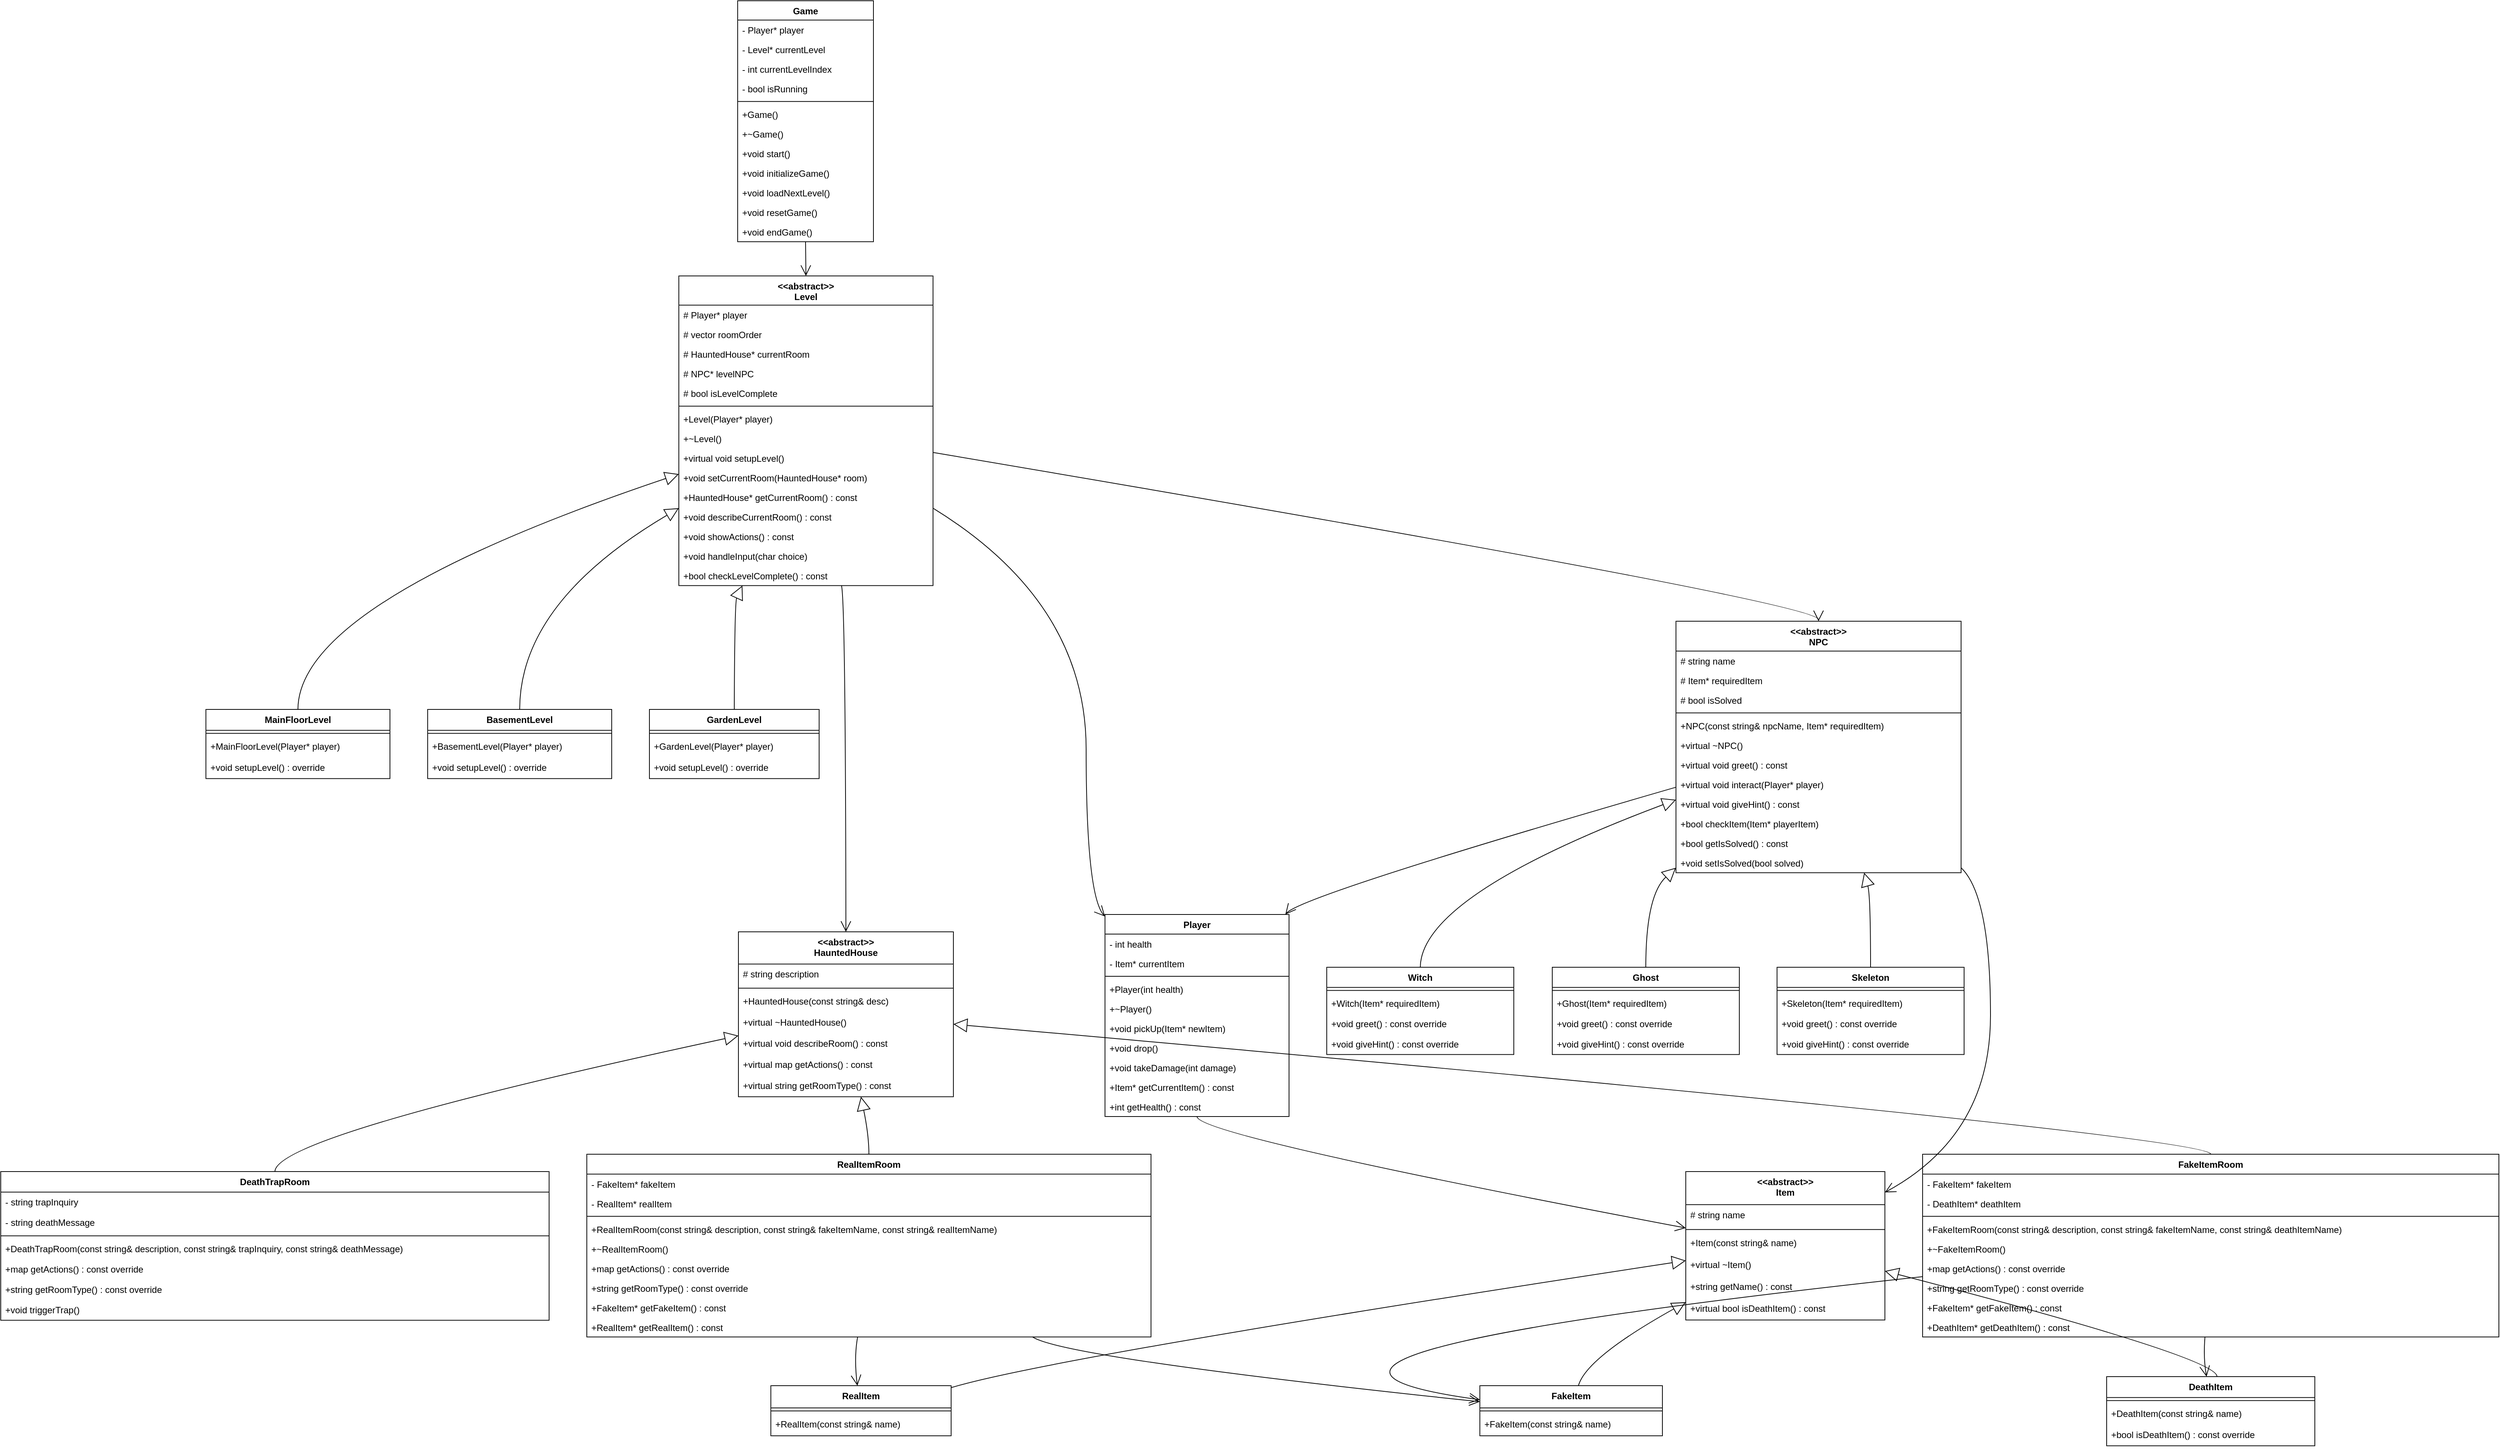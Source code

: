 <mxfile version="25.0.1">
  <diagram name="Page-1" id="VdLVuLENqQfdCcKSrQkr">
    <mxGraphModel grid="1" page="1" gridSize="10" guides="1" tooltips="1" connect="1" arrows="1" fold="1" pageScale="1" pageWidth="850" pageHeight="1100" math="0" shadow="0">
      <root>
        <mxCell id="0" />
        <mxCell id="1" parent="0" />
        <mxCell id="NvSbE15xLqlrLMK-dD9Y-122" value="Game" style="swimlane;fontStyle=1;align=center;verticalAlign=top;childLayout=stackLayout;horizontal=1;startSize=25.583;horizontalStack=0;resizeParent=1;resizeParentMax=0;resizeLast=0;collapsible=0;marginBottom=0;" vertex="1" parent="1">
          <mxGeometry x="997" y="20" width="180" height="319.583" as="geometry" />
        </mxCell>
        <mxCell id="NvSbE15xLqlrLMK-dD9Y-123" value="- Player* player" style="text;strokeColor=none;fillColor=none;align=left;verticalAlign=top;spacingLeft=4;spacingRight=4;overflow=hidden;rotatable=0;points=[[0,0.5],[1,0.5]];portConstraint=eastwest;" vertex="1" parent="NvSbE15xLqlrLMK-dD9Y-122">
          <mxGeometry y="25.583" width="180" height="26" as="geometry" />
        </mxCell>
        <mxCell id="NvSbE15xLqlrLMK-dD9Y-124" value="- Level* currentLevel" style="text;strokeColor=none;fillColor=none;align=left;verticalAlign=top;spacingLeft=4;spacingRight=4;overflow=hidden;rotatable=0;points=[[0,0.5],[1,0.5]];portConstraint=eastwest;" vertex="1" parent="NvSbE15xLqlrLMK-dD9Y-122">
          <mxGeometry y="51.583" width="180" height="26" as="geometry" />
        </mxCell>
        <mxCell id="NvSbE15xLqlrLMK-dD9Y-125" value="- int currentLevelIndex" style="text;strokeColor=none;fillColor=none;align=left;verticalAlign=top;spacingLeft=4;spacingRight=4;overflow=hidden;rotatable=0;points=[[0,0.5],[1,0.5]];portConstraint=eastwest;" vertex="1" parent="NvSbE15xLqlrLMK-dD9Y-122">
          <mxGeometry y="77.583" width="180" height="26" as="geometry" />
        </mxCell>
        <mxCell id="NvSbE15xLqlrLMK-dD9Y-126" value="- bool isRunning" style="text;strokeColor=none;fillColor=none;align=left;verticalAlign=top;spacingLeft=4;spacingRight=4;overflow=hidden;rotatable=0;points=[[0,0.5],[1,0.5]];portConstraint=eastwest;" vertex="1" parent="NvSbE15xLqlrLMK-dD9Y-122">
          <mxGeometry y="103.583" width="180" height="26" as="geometry" />
        </mxCell>
        <mxCell id="NvSbE15xLqlrLMK-dD9Y-127" style="line;strokeWidth=1;fillColor=none;align=left;verticalAlign=middle;spacingTop=-1;spacingLeft=3;spacingRight=3;rotatable=0;labelPosition=right;points=[];portConstraint=eastwest;strokeColor=inherit;" vertex="1" parent="NvSbE15xLqlrLMK-dD9Y-122">
          <mxGeometry y="129.583" width="180" height="8" as="geometry" />
        </mxCell>
        <mxCell id="NvSbE15xLqlrLMK-dD9Y-128" value="+Game()" style="text;strokeColor=none;fillColor=none;align=left;verticalAlign=top;spacingLeft=4;spacingRight=4;overflow=hidden;rotatable=0;points=[[0,0.5],[1,0.5]];portConstraint=eastwest;" vertex="1" parent="NvSbE15xLqlrLMK-dD9Y-122">
          <mxGeometry y="137.583" width="180" height="26" as="geometry" />
        </mxCell>
        <mxCell id="NvSbE15xLqlrLMK-dD9Y-129" value="+~Game()" style="text;strokeColor=none;fillColor=none;align=left;verticalAlign=top;spacingLeft=4;spacingRight=4;overflow=hidden;rotatable=0;points=[[0,0.5],[1,0.5]];portConstraint=eastwest;" vertex="1" parent="NvSbE15xLqlrLMK-dD9Y-122">
          <mxGeometry y="163.583" width="180" height="26" as="geometry" />
        </mxCell>
        <mxCell id="NvSbE15xLqlrLMK-dD9Y-130" value="+void start()" style="text;strokeColor=none;fillColor=none;align=left;verticalAlign=top;spacingLeft=4;spacingRight=4;overflow=hidden;rotatable=0;points=[[0,0.5],[1,0.5]];portConstraint=eastwest;" vertex="1" parent="NvSbE15xLqlrLMK-dD9Y-122">
          <mxGeometry y="189.583" width="180" height="26" as="geometry" />
        </mxCell>
        <mxCell id="NvSbE15xLqlrLMK-dD9Y-131" value="+void initializeGame()" style="text;strokeColor=none;fillColor=none;align=left;verticalAlign=top;spacingLeft=4;spacingRight=4;overflow=hidden;rotatable=0;points=[[0,0.5],[1,0.5]];portConstraint=eastwest;" vertex="1" parent="NvSbE15xLqlrLMK-dD9Y-122">
          <mxGeometry y="215.583" width="180" height="26" as="geometry" />
        </mxCell>
        <mxCell id="NvSbE15xLqlrLMK-dD9Y-132" value="+void loadNextLevel()" style="text;strokeColor=none;fillColor=none;align=left;verticalAlign=top;spacingLeft=4;spacingRight=4;overflow=hidden;rotatable=0;points=[[0,0.5],[1,0.5]];portConstraint=eastwest;" vertex="1" parent="NvSbE15xLqlrLMK-dD9Y-122">
          <mxGeometry y="241.583" width="180" height="26" as="geometry" />
        </mxCell>
        <mxCell id="NvSbE15xLqlrLMK-dD9Y-133" value="+void resetGame()" style="text;strokeColor=none;fillColor=none;align=left;verticalAlign=top;spacingLeft=4;spacingRight=4;overflow=hidden;rotatable=0;points=[[0,0.5],[1,0.5]];portConstraint=eastwest;" vertex="1" parent="NvSbE15xLqlrLMK-dD9Y-122">
          <mxGeometry y="267.583" width="180" height="26" as="geometry" />
        </mxCell>
        <mxCell id="NvSbE15xLqlrLMK-dD9Y-134" value="+void endGame()" style="text;strokeColor=none;fillColor=none;align=left;verticalAlign=top;spacingLeft=4;spacingRight=4;overflow=hidden;rotatable=0;points=[[0,0.5],[1,0.5]];portConstraint=eastwest;" vertex="1" parent="NvSbE15xLqlrLMK-dD9Y-122">
          <mxGeometry y="293.583" width="180" height="26" as="geometry" />
        </mxCell>
        <mxCell id="NvSbE15xLqlrLMK-dD9Y-135" value="&lt;&lt;abstract&gt;&gt;&#xa;Level" style="swimlane;fontStyle=1;align=center;verticalAlign=top;childLayout=stackLayout;horizontal=1;startSize=38.742;horizontalStack=0;resizeParent=1;resizeParentMax=0;resizeLast=0;collapsible=0;marginBottom=0;" vertex="1" parent="1">
          <mxGeometry x="919" y="385" width="337" height="410.742" as="geometry" />
        </mxCell>
        <mxCell id="NvSbE15xLqlrLMK-dD9Y-136" value="# Player* player" style="text;strokeColor=none;fillColor=none;align=left;verticalAlign=top;spacingLeft=4;spacingRight=4;overflow=hidden;rotatable=0;points=[[0,0.5],[1,0.5]];portConstraint=eastwest;" vertex="1" parent="NvSbE15xLqlrLMK-dD9Y-135">
          <mxGeometry y="38.742" width="337" height="26" as="geometry" />
        </mxCell>
        <mxCell id="NvSbE15xLqlrLMK-dD9Y-137" value="# vector roomOrder" style="text;strokeColor=none;fillColor=none;align=left;verticalAlign=top;spacingLeft=4;spacingRight=4;overflow=hidden;rotatable=0;points=[[0,0.5],[1,0.5]];portConstraint=eastwest;" vertex="1" parent="NvSbE15xLqlrLMK-dD9Y-135">
          <mxGeometry y="64.742" width="337" height="26" as="geometry" />
        </mxCell>
        <mxCell id="NvSbE15xLqlrLMK-dD9Y-138" value="# HauntedHouse* currentRoom" style="text;strokeColor=none;fillColor=none;align=left;verticalAlign=top;spacingLeft=4;spacingRight=4;overflow=hidden;rotatable=0;points=[[0,0.5],[1,0.5]];portConstraint=eastwest;" vertex="1" parent="NvSbE15xLqlrLMK-dD9Y-135">
          <mxGeometry y="90.742" width="337" height="26" as="geometry" />
        </mxCell>
        <mxCell id="NvSbE15xLqlrLMK-dD9Y-139" value="# NPC* levelNPC" style="text;strokeColor=none;fillColor=none;align=left;verticalAlign=top;spacingLeft=4;spacingRight=4;overflow=hidden;rotatable=0;points=[[0,0.5],[1,0.5]];portConstraint=eastwest;" vertex="1" parent="NvSbE15xLqlrLMK-dD9Y-135">
          <mxGeometry y="116.742" width="337" height="26" as="geometry" />
        </mxCell>
        <mxCell id="NvSbE15xLqlrLMK-dD9Y-140" value="# bool isLevelComplete" style="text;strokeColor=none;fillColor=none;align=left;verticalAlign=top;spacingLeft=4;spacingRight=4;overflow=hidden;rotatable=0;points=[[0,0.5],[1,0.5]];portConstraint=eastwest;" vertex="1" parent="NvSbE15xLqlrLMK-dD9Y-135">
          <mxGeometry y="142.742" width="337" height="26" as="geometry" />
        </mxCell>
        <mxCell id="NvSbE15xLqlrLMK-dD9Y-141" style="line;strokeWidth=1;fillColor=none;align=left;verticalAlign=middle;spacingTop=-1;spacingLeft=3;spacingRight=3;rotatable=0;labelPosition=right;points=[];portConstraint=eastwest;strokeColor=inherit;" vertex="1" parent="NvSbE15xLqlrLMK-dD9Y-135">
          <mxGeometry y="168.742" width="337" height="8" as="geometry" />
        </mxCell>
        <mxCell id="NvSbE15xLqlrLMK-dD9Y-142" value="+Level(Player* player)" style="text;strokeColor=none;fillColor=none;align=left;verticalAlign=top;spacingLeft=4;spacingRight=4;overflow=hidden;rotatable=0;points=[[0,0.5],[1,0.5]];portConstraint=eastwest;" vertex="1" parent="NvSbE15xLqlrLMK-dD9Y-135">
          <mxGeometry y="176.742" width="337" height="26" as="geometry" />
        </mxCell>
        <mxCell id="NvSbE15xLqlrLMK-dD9Y-143" value="+~Level()" style="text;strokeColor=none;fillColor=none;align=left;verticalAlign=top;spacingLeft=4;spacingRight=4;overflow=hidden;rotatable=0;points=[[0,0.5],[1,0.5]];portConstraint=eastwest;" vertex="1" parent="NvSbE15xLqlrLMK-dD9Y-135">
          <mxGeometry y="202.742" width="337" height="26" as="geometry" />
        </mxCell>
        <mxCell id="NvSbE15xLqlrLMK-dD9Y-144" value="+virtual void setupLevel()" style="text;strokeColor=none;fillColor=none;align=left;verticalAlign=top;spacingLeft=4;spacingRight=4;overflow=hidden;rotatable=0;points=[[0,0.5],[1,0.5]];portConstraint=eastwest;" vertex="1" parent="NvSbE15xLqlrLMK-dD9Y-135">
          <mxGeometry y="228.742" width="337" height="26" as="geometry" />
        </mxCell>
        <mxCell id="NvSbE15xLqlrLMK-dD9Y-145" value="+void setCurrentRoom(HauntedHouse* room)" style="text;strokeColor=none;fillColor=none;align=left;verticalAlign=top;spacingLeft=4;spacingRight=4;overflow=hidden;rotatable=0;points=[[0,0.5],[1,0.5]];portConstraint=eastwest;" vertex="1" parent="NvSbE15xLqlrLMK-dD9Y-135">
          <mxGeometry y="254.742" width="337" height="26" as="geometry" />
        </mxCell>
        <mxCell id="NvSbE15xLqlrLMK-dD9Y-146" value="+HauntedHouse* getCurrentRoom() : const" style="text;strokeColor=none;fillColor=none;align=left;verticalAlign=top;spacingLeft=4;spacingRight=4;overflow=hidden;rotatable=0;points=[[0,0.5],[1,0.5]];portConstraint=eastwest;" vertex="1" parent="NvSbE15xLqlrLMK-dD9Y-135">
          <mxGeometry y="280.742" width="337" height="26" as="geometry" />
        </mxCell>
        <mxCell id="NvSbE15xLqlrLMK-dD9Y-147" value="+void describeCurrentRoom() : const" style="text;strokeColor=none;fillColor=none;align=left;verticalAlign=top;spacingLeft=4;spacingRight=4;overflow=hidden;rotatable=0;points=[[0,0.5],[1,0.5]];portConstraint=eastwest;" vertex="1" parent="NvSbE15xLqlrLMK-dD9Y-135">
          <mxGeometry y="306.742" width="337" height="26" as="geometry" />
        </mxCell>
        <mxCell id="NvSbE15xLqlrLMK-dD9Y-148" value="+void showActions() : const" style="text;strokeColor=none;fillColor=none;align=left;verticalAlign=top;spacingLeft=4;spacingRight=4;overflow=hidden;rotatable=0;points=[[0,0.5],[1,0.5]];portConstraint=eastwest;" vertex="1" parent="NvSbE15xLqlrLMK-dD9Y-135">
          <mxGeometry y="332.742" width="337" height="26" as="geometry" />
        </mxCell>
        <mxCell id="NvSbE15xLqlrLMK-dD9Y-149" value="+void handleInput(char choice)" style="text;strokeColor=none;fillColor=none;align=left;verticalAlign=top;spacingLeft=4;spacingRight=4;overflow=hidden;rotatable=0;points=[[0,0.5],[1,0.5]];portConstraint=eastwest;" vertex="1" parent="NvSbE15xLqlrLMK-dD9Y-135">
          <mxGeometry y="358.742" width="337" height="26" as="geometry" />
        </mxCell>
        <mxCell id="NvSbE15xLqlrLMK-dD9Y-150" value="+bool checkLevelComplete() : const" style="text;strokeColor=none;fillColor=none;align=left;verticalAlign=top;spacingLeft=4;spacingRight=4;overflow=hidden;rotatable=0;points=[[0,0.5],[1,0.5]];portConstraint=eastwest;" vertex="1" parent="NvSbE15xLqlrLMK-dD9Y-135">
          <mxGeometry y="384.742" width="337" height="26" as="geometry" />
        </mxCell>
        <mxCell id="NvSbE15xLqlrLMK-dD9Y-151" value="MainFloorLevel" style="swimlane;fontStyle=1;align=center;verticalAlign=top;childLayout=stackLayout;horizontal=1;startSize=27.714;horizontalStack=0;resizeParent=1;resizeParentMax=0;resizeLast=0;collapsible=0;marginBottom=0;" vertex="1" parent="1">
          <mxGeometry x="292" y="960" width="244" height="91.714" as="geometry" />
        </mxCell>
        <mxCell id="NvSbE15xLqlrLMK-dD9Y-152" style="line;strokeWidth=1;fillColor=none;align=left;verticalAlign=middle;spacingTop=-1;spacingLeft=3;spacingRight=3;rotatable=0;labelPosition=right;points=[];portConstraint=eastwest;strokeColor=inherit;" vertex="1" parent="NvSbE15xLqlrLMK-dD9Y-151">
          <mxGeometry y="27.714" width="244" height="8" as="geometry" />
        </mxCell>
        <mxCell id="NvSbE15xLqlrLMK-dD9Y-153" value="+MainFloorLevel(Player* player)" style="text;strokeColor=none;fillColor=none;align=left;verticalAlign=top;spacingLeft=4;spacingRight=4;overflow=hidden;rotatable=0;points=[[0,0.5],[1,0.5]];portConstraint=eastwest;" vertex="1" parent="NvSbE15xLqlrLMK-dD9Y-151">
          <mxGeometry y="35.714" width="244" height="28" as="geometry" />
        </mxCell>
        <mxCell id="NvSbE15xLqlrLMK-dD9Y-154" value="+void setupLevel() : override" style="text;strokeColor=none;fillColor=none;align=left;verticalAlign=top;spacingLeft=4;spacingRight=4;overflow=hidden;rotatable=0;points=[[0,0.5],[1,0.5]];portConstraint=eastwest;" vertex="1" parent="NvSbE15xLqlrLMK-dD9Y-151">
          <mxGeometry y="63.714" width="244" height="28" as="geometry" />
        </mxCell>
        <mxCell id="NvSbE15xLqlrLMK-dD9Y-155" value="BasementLevel" style="swimlane;fontStyle=1;align=center;verticalAlign=top;childLayout=stackLayout;horizontal=1;startSize=27.714;horizontalStack=0;resizeParent=1;resizeParentMax=0;resizeLast=0;collapsible=0;marginBottom=0;" vertex="1" parent="1">
          <mxGeometry x="586" y="960" width="244" height="91.714" as="geometry" />
        </mxCell>
        <mxCell id="NvSbE15xLqlrLMK-dD9Y-156" style="line;strokeWidth=1;fillColor=none;align=left;verticalAlign=middle;spacingTop=-1;spacingLeft=3;spacingRight=3;rotatable=0;labelPosition=right;points=[];portConstraint=eastwest;strokeColor=inherit;" vertex="1" parent="NvSbE15xLqlrLMK-dD9Y-155">
          <mxGeometry y="27.714" width="244" height="8" as="geometry" />
        </mxCell>
        <mxCell id="NvSbE15xLqlrLMK-dD9Y-157" value="+BasementLevel(Player* player)" style="text;strokeColor=none;fillColor=none;align=left;verticalAlign=top;spacingLeft=4;spacingRight=4;overflow=hidden;rotatable=0;points=[[0,0.5],[1,0.5]];portConstraint=eastwest;" vertex="1" parent="NvSbE15xLqlrLMK-dD9Y-155">
          <mxGeometry y="35.714" width="244" height="28" as="geometry" />
        </mxCell>
        <mxCell id="NvSbE15xLqlrLMK-dD9Y-158" value="+void setupLevel() : override" style="text;strokeColor=none;fillColor=none;align=left;verticalAlign=top;spacingLeft=4;spacingRight=4;overflow=hidden;rotatable=0;points=[[0,0.5],[1,0.5]];portConstraint=eastwest;" vertex="1" parent="NvSbE15xLqlrLMK-dD9Y-155">
          <mxGeometry y="63.714" width="244" height="28" as="geometry" />
        </mxCell>
        <mxCell id="NvSbE15xLqlrLMK-dD9Y-159" value="GardenLevel" style="swimlane;fontStyle=1;align=center;verticalAlign=top;childLayout=stackLayout;horizontal=1;startSize=27.714;horizontalStack=0;resizeParent=1;resizeParentMax=0;resizeLast=0;collapsible=0;marginBottom=0;" vertex="1" parent="1">
          <mxGeometry x="880" y="960" width="225" height="91.714" as="geometry" />
        </mxCell>
        <mxCell id="NvSbE15xLqlrLMK-dD9Y-160" style="line;strokeWidth=1;fillColor=none;align=left;verticalAlign=middle;spacingTop=-1;spacingLeft=3;spacingRight=3;rotatable=0;labelPosition=right;points=[];portConstraint=eastwest;strokeColor=inherit;" vertex="1" parent="NvSbE15xLqlrLMK-dD9Y-159">
          <mxGeometry y="27.714" width="225" height="8" as="geometry" />
        </mxCell>
        <mxCell id="NvSbE15xLqlrLMK-dD9Y-161" value="+GardenLevel(Player* player)" style="text;strokeColor=none;fillColor=none;align=left;verticalAlign=top;spacingLeft=4;spacingRight=4;overflow=hidden;rotatable=0;points=[[0,0.5],[1,0.5]];portConstraint=eastwest;" vertex="1" parent="NvSbE15xLqlrLMK-dD9Y-159">
          <mxGeometry y="35.714" width="225" height="28" as="geometry" />
        </mxCell>
        <mxCell id="NvSbE15xLqlrLMK-dD9Y-162" value="+void setupLevel() : override" style="text;strokeColor=none;fillColor=none;align=left;verticalAlign=top;spacingLeft=4;spacingRight=4;overflow=hidden;rotatable=0;points=[[0,0.5],[1,0.5]];portConstraint=eastwest;" vertex="1" parent="NvSbE15xLqlrLMK-dD9Y-159">
          <mxGeometry y="63.714" width="225" height="28" as="geometry" />
        </mxCell>
        <mxCell id="NvSbE15xLqlrLMK-dD9Y-163" value="&lt;&lt;abstract&gt;&gt;&#xa;HauntedHouse" style="swimlane;fontStyle=1;align=center;verticalAlign=top;childLayout=stackLayout;horizontal=1;startSize=42.733;horizontalStack=0;resizeParent=1;resizeParentMax=0;resizeLast=0;collapsible=0;marginBottom=0;" vertex="1" parent="1">
          <mxGeometry x="998" y="1255" width="285" height="218.733" as="geometry" />
        </mxCell>
        <mxCell id="NvSbE15xLqlrLMK-dD9Y-164" value="# string description" style="text;strokeColor=none;fillColor=none;align=left;verticalAlign=top;spacingLeft=4;spacingRight=4;overflow=hidden;rotatable=0;points=[[0,0.5],[1,0.5]];portConstraint=eastwest;" vertex="1" parent="NvSbE15xLqlrLMK-dD9Y-163">
          <mxGeometry y="42.733" width="285" height="28" as="geometry" />
        </mxCell>
        <mxCell id="NvSbE15xLqlrLMK-dD9Y-165" style="line;strokeWidth=1;fillColor=none;align=left;verticalAlign=middle;spacingTop=-1;spacingLeft=3;spacingRight=3;rotatable=0;labelPosition=right;points=[];portConstraint=eastwest;strokeColor=inherit;" vertex="1" parent="NvSbE15xLqlrLMK-dD9Y-163">
          <mxGeometry y="70.733" width="285" height="8" as="geometry" />
        </mxCell>
        <mxCell id="NvSbE15xLqlrLMK-dD9Y-166" value="+HauntedHouse(const string&amp; desc)" style="text;strokeColor=none;fillColor=none;align=left;verticalAlign=top;spacingLeft=4;spacingRight=4;overflow=hidden;rotatable=0;points=[[0,0.5],[1,0.5]];portConstraint=eastwest;" vertex="1" parent="NvSbE15xLqlrLMK-dD9Y-163">
          <mxGeometry y="78.733" width="285" height="28" as="geometry" />
        </mxCell>
        <mxCell id="NvSbE15xLqlrLMK-dD9Y-167" value="+virtual ~HauntedHouse()" style="text;strokeColor=none;fillColor=none;align=left;verticalAlign=top;spacingLeft=4;spacingRight=4;overflow=hidden;rotatable=0;points=[[0,0.5],[1,0.5]];portConstraint=eastwest;" vertex="1" parent="NvSbE15xLqlrLMK-dD9Y-163">
          <mxGeometry y="106.733" width="285" height="28" as="geometry" />
        </mxCell>
        <mxCell id="NvSbE15xLqlrLMK-dD9Y-168" value="+virtual void describeRoom() : const" style="text;strokeColor=none;fillColor=none;align=left;verticalAlign=top;spacingLeft=4;spacingRight=4;overflow=hidden;rotatable=0;points=[[0,0.5],[1,0.5]];portConstraint=eastwest;" vertex="1" parent="NvSbE15xLqlrLMK-dD9Y-163">
          <mxGeometry y="134.733" width="285" height="28" as="geometry" />
        </mxCell>
        <mxCell id="NvSbE15xLqlrLMK-dD9Y-169" value="+virtual map getActions() : const" style="text;strokeColor=none;fillColor=none;align=left;verticalAlign=top;spacingLeft=4;spacingRight=4;overflow=hidden;rotatable=0;points=[[0,0.5],[1,0.5]];portConstraint=eastwest;" vertex="1" parent="NvSbE15xLqlrLMK-dD9Y-163">
          <mxGeometry y="162.733" width="285" height="28" as="geometry" />
        </mxCell>
        <mxCell id="NvSbE15xLqlrLMK-dD9Y-170" value="+virtual string getRoomType() : const" style="text;strokeColor=none;fillColor=none;align=left;verticalAlign=top;spacingLeft=4;spacingRight=4;overflow=hidden;rotatable=0;points=[[0,0.5],[1,0.5]];portConstraint=eastwest;" vertex="1" parent="NvSbE15xLqlrLMK-dD9Y-163">
          <mxGeometry y="190.733" width="285" height="28" as="geometry" />
        </mxCell>
        <mxCell id="NvSbE15xLqlrLMK-dD9Y-171" value="DeathTrapRoom" style="swimlane;fontStyle=1;align=center;verticalAlign=top;childLayout=stackLayout;horizontal=1;startSize=27.19;horizontalStack=0;resizeParent=1;resizeParentMax=0;resizeLast=0;collapsible=0;marginBottom=0;" vertex="1" parent="1">
          <mxGeometry x="20" y="1573" width="727" height="197.19" as="geometry" />
        </mxCell>
        <mxCell id="NvSbE15xLqlrLMK-dD9Y-172" value="- string trapInquiry" style="text;strokeColor=none;fillColor=none;align=left;verticalAlign=top;spacingLeft=4;spacingRight=4;overflow=hidden;rotatable=0;points=[[0,0.5],[1,0.5]];portConstraint=eastwest;" vertex="1" parent="NvSbE15xLqlrLMK-dD9Y-171">
          <mxGeometry y="27.19" width="727" height="27" as="geometry" />
        </mxCell>
        <mxCell id="NvSbE15xLqlrLMK-dD9Y-173" value="- string deathMessage" style="text;strokeColor=none;fillColor=none;align=left;verticalAlign=top;spacingLeft=4;spacingRight=4;overflow=hidden;rotatable=0;points=[[0,0.5],[1,0.5]];portConstraint=eastwest;" vertex="1" parent="NvSbE15xLqlrLMK-dD9Y-171">
          <mxGeometry y="54.19" width="727" height="27" as="geometry" />
        </mxCell>
        <mxCell id="NvSbE15xLqlrLMK-dD9Y-174" style="line;strokeWidth=1;fillColor=none;align=left;verticalAlign=middle;spacingTop=-1;spacingLeft=3;spacingRight=3;rotatable=0;labelPosition=right;points=[];portConstraint=eastwest;strokeColor=inherit;" vertex="1" parent="NvSbE15xLqlrLMK-dD9Y-171">
          <mxGeometry y="81.19" width="727" height="8" as="geometry" />
        </mxCell>
        <mxCell id="NvSbE15xLqlrLMK-dD9Y-175" value="+DeathTrapRoom(const string&amp; description, const string&amp; trapInquiry, const string&amp; deathMessage)" style="text;strokeColor=none;fillColor=none;align=left;verticalAlign=top;spacingLeft=4;spacingRight=4;overflow=hidden;rotatable=0;points=[[0,0.5],[1,0.5]];portConstraint=eastwest;" vertex="1" parent="NvSbE15xLqlrLMK-dD9Y-171">
          <mxGeometry y="89.19" width="727" height="27" as="geometry" />
        </mxCell>
        <mxCell id="NvSbE15xLqlrLMK-dD9Y-176" value="+map getActions() : const override" style="text;strokeColor=none;fillColor=none;align=left;verticalAlign=top;spacingLeft=4;spacingRight=4;overflow=hidden;rotatable=0;points=[[0,0.5],[1,0.5]];portConstraint=eastwest;" vertex="1" parent="NvSbE15xLqlrLMK-dD9Y-171">
          <mxGeometry y="116.19" width="727" height="27" as="geometry" />
        </mxCell>
        <mxCell id="NvSbE15xLqlrLMK-dD9Y-177" value="+string getRoomType() : const override" style="text;strokeColor=none;fillColor=none;align=left;verticalAlign=top;spacingLeft=4;spacingRight=4;overflow=hidden;rotatable=0;points=[[0,0.5],[1,0.5]];portConstraint=eastwest;" vertex="1" parent="NvSbE15xLqlrLMK-dD9Y-171">
          <mxGeometry y="143.19" width="727" height="27" as="geometry" />
        </mxCell>
        <mxCell id="NvSbE15xLqlrLMK-dD9Y-178" value="+void triggerTrap()" style="text;strokeColor=none;fillColor=none;align=left;verticalAlign=top;spacingLeft=4;spacingRight=4;overflow=hidden;rotatable=0;points=[[0,0.5],[1,0.5]];portConstraint=eastwest;" vertex="1" parent="NvSbE15xLqlrLMK-dD9Y-171">
          <mxGeometry y="170.19" width="727" height="27" as="geometry" />
        </mxCell>
        <mxCell id="NvSbE15xLqlrLMK-dD9Y-179" value="RealItemRoom" style="swimlane;fontStyle=1;align=center;verticalAlign=top;childLayout=stackLayout;horizontal=1;startSize=26.333;horizontalStack=0;resizeParent=1;resizeParentMax=0;resizeLast=0;collapsible=0;marginBottom=0;" vertex="1" parent="1">
          <mxGeometry x="797" y="1550" width="748" height="242.333" as="geometry" />
        </mxCell>
        <mxCell id="NvSbE15xLqlrLMK-dD9Y-180" value="- FakeItem* fakeItem" style="text;strokeColor=none;fillColor=none;align=left;verticalAlign=top;spacingLeft=4;spacingRight=4;overflow=hidden;rotatable=0;points=[[0,0.5],[1,0.5]];portConstraint=eastwest;" vertex="1" parent="NvSbE15xLqlrLMK-dD9Y-179">
          <mxGeometry y="26.333" width="748" height="26" as="geometry" />
        </mxCell>
        <mxCell id="NvSbE15xLqlrLMK-dD9Y-181" value="- RealItem* realItem" style="text;strokeColor=none;fillColor=none;align=left;verticalAlign=top;spacingLeft=4;spacingRight=4;overflow=hidden;rotatable=0;points=[[0,0.5],[1,0.5]];portConstraint=eastwest;" vertex="1" parent="NvSbE15xLqlrLMK-dD9Y-179">
          <mxGeometry y="52.333" width="748" height="26" as="geometry" />
        </mxCell>
        <mxCell id="NvSbE15xLqlrLMK-dD9Y-182" style="line;strokeWidth=1;fillColor=none;align=left;verticalAlign=middle;spacingTop=-1;spacingLeft=3;spacingRight=3;rotatable=0;labelPosition=right;points=[];portConstraint=eastwest;strokeColor=inherit;" vertex="1" parent="NvSbE15xLqlrLMK-dD9Y-179">
          <mxGeometry y="78.333" width="748" height="8" as="geometry" />
        </mxCell>
        <mxCell id="NvSbE15xLqlrLMK-dD9Y-183" value="+RealItemRoom(const string&amp; description, const string&amp; fakeItemName, const string&amp; realItemName)" style="text;strokeColor=none;fillColor=none;align=left;verticalAlign=top;spacingLeft=4;spacingRight=4;overflow=hidden;rotatable=0;points=[[0,0.5],[1,0.5]];portConstraint=eastwest;" vertex="1" parent="NvSbE15xLqlrLMK-dD9Y-179">
          <mxGeometry y="86.333" width="748" height="26" as="geometry" />
        </mxCell>
        <mxCell id="NvSbE15xLqlrLMK-dD9Y-184" value="+~RealItemRoom()" style="text;strokeColor=none;fillColor=none;align=left;verticalAlign=top;spacingLeft=4;spacingRight=4;overflow=hidden;rotatable=0;points=[[0,0.5],[1,0.5]];portConstraint=eastwest;" vertex="1" parent="NvSbE15xLqlrLMK-dD9Y-179">
          <mxGeometry y="112.333" width="748" height="26" as="geometry" />
        </mxCell>
        <mxCell id="NvSbE15xLqlrLMK-dD9Y-185" value="+map getActions() : const override" style="text;strokeColor=none;fillColor=none;align=left;verticalAlign=top;spacingLeft=4;spacingRight=4;overflow=hidden;rotatable=0;points=[[0,0.5],[1,0.5]];portConstraint=eastwest;" vertex="1" parent="NvSbE15xLqlrLMK-dD9Y-179">
          <mxGeometry y="138.333" width="748" height="26" as="geometry" />
        </mxCell>
        <mxCell id="NvSbE15xLqlrLMK-dD9Y-186" value="+string getRoomType() : const override" style="text;strokeColor=none;fillColor=none;align=left;verticalAlign=top;spacingLeft=4;spacingRight=4;overflow=hidden;rotatable=0;points=[[0,0.5],[1,0.5]];portConstraint=eastwest;" vertex="1" parent="NvSbE15xLqlrLMK-dD9Y-179">
          <mxGeometry y="164.333" width="748" height="26" as="geometry" />
        </mxCell>
        <mxCell id="NvSbE15xLqlrLMK-dD9Y-187" value="+FakeItem* getFakeItem() : const" style="text;strokeColor=none;fillColor=none;align=left;verticalAlign=top;spacingLeft=4;spacingRight=4;overflow=hidden;rotatable=0;points=[[0,0.5],[1,0.5]];portConstraint=eastwest;" vertex="1" parent="NvSbE15xLqlrLMK-dD9Y-179">
          <mxGeometry y="190.333" width="748" height="26" as="geometry" />
        </mxCell>
        <mxCell id="NvSbE15xLqlrLMK-dD9Y-188" value="+RealItem* getRealItem() : const" style="text;strokeColor=none;fillColor=none;align=left;verticalAlign=top;spacingLeft=4;spacingRight=4;overflow=hidden;rotatable=0;points=[[0,0.5],[1,0.5]];portConstraint=eastwest;" vertex="1" parent="NvSbE15xLqlrLMK-dD9Y-179">
          <mxGeometry y="216.333" width="748" height="26" as="geometry" />
        </mxCell>
        <mxCell id="NvSbE15xLqlrLMK-dD9Y-189" value="FakeItemRoom" style="swimlane;fontStyle=1;align=center;verticalAlign=top;childLayout=stackLayout;horizontal=1;startSize=26.333;horizontalStack=0;resizeParent=1;resizeParentMax=0;resizeLast=0;collapsible=0;marginBottom=0;" vertex="1" parent="1">
          <mxGeometry x="2568" y="1550" width="764" height="242.333" as="geometry" />
        </mxCell>
        <mxCell id="NvSbE15xLqlrLMK-dD9Y-190" value="- FakeItem* fakeItem" style="text;strokeColor=none;fillColor=none;align=left;verticalAlign=top;spacingLeft=4;spacingRight=4;overflow=hidden;rotatable=0;points=[[0,0.5],[1,0.5]];portConstraint=eastwest;" vertex="1" parent="NvSbE15xLqlrLMK-dD9Y-189">
          <mxGeometry y="26.333" width="764" height="26" as="geometry" />
        </mxCell>
        <mxCell id="NvSbE15xLqlrLMK-dD9Y-191" value="- DeathItem* deathItem" style="text;strokeColor=none;fillColor=none;align=left;verticalAlign=top;spacingLeft=4;spacingRight=4;overflow=hidden;rotatable=0;points=[[0,0.5],[1,0.5]];portConstraint=eastwest;" vertex="1" parent="NvSbE15xLqlrLMK-dD9Y-189">
          <mxGeometry y="52.333" width="764" height="26" as="geometry" />
        </mxCell>
        <mxCell id="NvSbE15xLqlrLMK-dD9Y-192" style="line;strokeWidth=1;fillColor=none;align=left;verticalAlign=middle;spacingTop=-1;spacingLeft=3;spacingRight=3;rotatable=0;labelPosition=right;points=[];portConstraint=eastwest;strokeColor=inherit;" vertex="1" parent="NvSbE15xLqlrLMK-dD9Y-189">
          <mxGeometry y="78.333" width="764" height="8" as="geometry" />
        </mxCell>
        <mxCell id="NvSbE15xLqlrLMK-dD9Y-193" value="+FakeItemRoom(const string&amp; description, const string&amp; fakeItemName, const string&amp; deathItemName)" style="text;strokeColor=none;fillColor=none;align=left;verticalAlign=top;spacingLeft=4;spacingRight=4;overflow=hidden;rotatable=0;points=[[0,0.5],[1,0.5]];portConstraint=eastwest;" vertex="1" parent="NvSbE15xLqlrLMK-dD9Y-189">
          <mxGeometry y="86.333" width="764" height="26" as="geometry" />
        </mxCell>
        <mxCell id="NvSbE15xLqlrLMK-dD9Y-194" value="+~FakeItemRoom()" style="text;strokeColor=none;fillColor=none;align=left;verticalAlign=top;spacingLeft=4;spacingRight=4;overflow=hidden;rotatable=0;points=[[0,0.5],[1,0.5]];portConstraint=eastwest;" vertex="1" parent="NvSbE15xLqlrLMK-dD9Y-189">
          <mxGeometry y="112.333" width="764" height="26" as="geometry" />
        </mxCell>
        <mxCell id="NvSbE15xLqlrLMK-dD9Y-195" value="+map getActions() : const override" style="text;strokeColor=none;fillColor=none;align=left;verticalAlign=top;spacingLeft=4;spacingRight=4;overflow=hidden;rotatable=0;points=[[0,0.5],[1,0.5]];portConstraint=eastwest;" vertex="1" parent="NvSbE15xLqlrLMK-dD9Y-189">
          <mxGeometry y="138.333" width="764" height="26" as="geometry" />
        </mxCell>
        <mxCell id="NvSbE15xLqlrLMK-dD9Y-196" value="+string getRoomType() : const override" style="text;strokeColor=none;fillColor=none;align=left;verticalAlign=top;spacingLeft=4;spacingRight=4;overflow=hidden;rotatable=0;points=[[0,0.5],[1,0.5]];portConstraint=eastwest;" vertex="1" parent="NvSbE15xLqlrLMK-dD9Y-189">
          <mxGeometry y="164.333" width="764" height="26" as="geometry" />
        </mxCell>
        <mxCell id="NvSbE15xLqlrLMK-dD9Y-197" value="+FakeItem* getFakeItem() : const" style="text;strokeColor=none;fillColor=none;align=left;verticalAlign=top;spacingLeft=4;spacingRight=4;overflow=hidden;rotatable=0;points=[[0,0.5],[1,0.5]];portConstraint=eastwest;" vertex="1" parent="NvSbE15xLqlrLMK-dD9Y-189">
          <mxGeometry y="190.333" width="764" height="26" as="geometry" />
        </mxCell>
        <mxCell id="NvSbE15xLqlrLMK-dD9Y-198" value="+DeathItem* getDeathItem() : const" style="text;strokeColor=none;fillColor=none;align=left;verticalAlign=top;spacingLeft=4;spacingRight=4;overflow=hidden;rotatable=0;points=[[0,0.5],[1,0.5]];portConstraint=eastwest;" vertex="1" parent="NvSbE15xLqlrLMK-dD9Y-189">
          <mxGeometry y="216.333" width="764" height="26" as="geometry" />
        </mxCell>
        <mxCell id="NvSbE15xLqlrLMK-dD9Y-199" value="Player" style="swimlane;fontStyle=1;align=center;verticalAlign=top;childLayout=stackLayout;horizontal=1;startSize=26.033;horizontalStack=0;resizeParent=1;resizeParentMax=0;resizeLast=0;collapsible=0;marginBottom=0;" vertex="1" parent="1">
          <mxGeometry x="1484" y="1232" width="244" height="268.033" as="geometry" />
        </mxCell>
        <mxCell id="NvSbE15xLqlrLMK-dD9Y-200" value="- int health" style="text;strokeColor=none;fillColor=none;align=left;verticalAlign=top;spacingLeft=4;spacingRight=4;overflow=hidden;rotatable=0;points=[[0,0.5],[1,0.5]];portConstraint=eastwest;" vertex="1" parent="NvSbE15xLqlrLMK-dD9Y-199">
          <mxGeometry y="26.033" width="244" height="26" as="geometry" />
        </mxCell>
        <mxCell id="NvSbE15xLqlrLMK-dD9Y-201" value="- Item* currentItem" style="text;strokeColor=none;fillColor=none;align=left;verticalAlign=top;spacingLeft=4;spacingRight=4;overflow=hidden;rotatable=0;points=[[0,0.5],[1,0.5]];portConstraint=eastwest;" vertex="1" parent="NvSbE15xLqlrLMK-dD9Y-199">
          <mxGeometry y="52.033" width="244" height="26" as="geometry" />
        </mxCell>
        <mxCell id="NvSbE15xLqlrLMK-dD9Y-202" style="line;strokeWidth=1;fillColor=none;align=left;verticalAlign=middle;spacingTop=-1;spacingLeft=3;spacingRight=3;rotatable=0;labelPosition=right;points=[];portConstraint=eastwest;strokeColor=inherit;" vertex="1" parent="NvSbE15xLqlrLMK-dD9Y-199">
          <mxGeometry y="78.033" width="244" height="8" as="geometry" />
        </mxCell>
        <mxCell id="NvSbE15xLqlrLMK-dD9Y-203" value="+Player(int health)" style="text;strokeColor=none;fillColor=none;align=left;verticalAlign=top;spacingLeft=4;spacingRight=4;overflow=hidden;rotatable=0;points=[[0,0.5],[1,0.5]];portConstraint=eastwest;" vertex="1" parent="NvSbE15xLqlrLMK-dD9Y-199">
          <mxGeometry y="86.033" width="244" height="26" as="geometry" />
        </mxCell>
        <mxCell id="NvSbE15xLqlrLMK-dD9Y-204" value="+~Player()" style="text;strokeColor=none;fillColor=none;align=left;verticalAlign=top;spacingLeft=4;spacingRight=4;overflow=hidden;rotatable=0;points=[[0,0.5],[1,0.5]];portConstraint=eastwest;" vertex="1" parent="NvSbE15xLqlrLMK-dD9Y-199">
          <mxGeometry y="112.033" width="244" height="26" as="geometry" />
        </mxCell>
        <mxCell id="NvSbE15xLqlrLMK-dD9Y-205" value="+void pickUp(Item* newItem)" style="text;strokeColor=none;fillColor=none;align=left;verticalAlign=top;spacingLeft=4;spacingRight=4;overflow=hidden;rotatable=0;points=[[0,0.5],[1,0.5]];portConstraint=eastwest;" vertex="1" parent="NvSbE15xLqlrLMK-dD9Y-199">
          <mxGeometry y="138.033" width="244" height="26" as="geometry" />
        </mxCell>
        <mxCell id="NvSbE15xLqlrLMK-dD9Y-206" value="+void drop()" style="text;strokeColor=none;fillColor=none;align=left;verticalAlign=top;spacingLeft=4;spacingRight=4;overflow=hidden;rotatable=0;points=[[0,0.5],[1,0.5]];portConstraint=eastwest;" vertex="1" parent="NvSbE15xLqlrLMK-dD9Y-199">
          <mxGeometry y="164.033" width="244" height="26" as="geometry" />
        </mxCell>
        <mxCell id="NvSbE15xLqlrLMK-dD9Y-207" value="+void takeDamage(int damage)" style="text;strokeColor=none;fillColor=none;align=left;verticalAlign=top;spacingLeft=4;spacingRight=4;overflow=hidden;rotatable=0;points=[[0,0.5],[1,0.5]];portConstraint=eastwest;" vertex="1" parent="NvSbE15xLqlrLMK-dD9Y-199">
          <mxGeometry y="190.033" width="244" height="26" as="geometry" />
        </mxCell>
        <mxCell id="NvSbE15xLqlrLMK-dD9Y-208" value="+Item* getCurrentItem() : const" style="text;strokeColor=none;fillColor=none;align=left;verticalAlign=top;spacingLeft=4;spacingRight=4;overflow=hidden;rotatable=0;points=[[0,0.5],[1,0.5]];portConstraint=eastwest;" vertex="1" parent="NvSbE15xLqlrLMK-dD9Y-199">
          <mxGeometry y="216.033" width="244" height="26" as="geometry" />
        </mxCell>
        <mxCell id="NvSbE15xLqlrLMK-dD9Y-209" value="+int getHealth() : const" style="text;strokeColor=none;fillColor=none;align=left;verticalAlign=top;spacingLeft=4;spacingRight=4;overflow=hidden;rotatable=0;points=[[0,0.5],[1,0.5]];portConstraint=eastwest;" vertex="1" parent="NvSbE15xLqlrLMK-dD9Y-199">
          <mxGeometry y="242.033" width="244" height="26" as="geometry" />
        </mxCell>
        <mxCell id="NvSbE15xLqlrLMK-dD9Y-210" value="&lt;&lt;abstract&gt;&gt;&#xa;Item" style="swimlane;fontStyle=1;align=center;verticalAlign=top;childLayout=stackLayout;horizontal=1;startSize=43.923;horizontalStack=0;resizeParent=1;resizeParentMax=0;resizeLast=0;collapsible=0;marginBottom=0;" vertex="1" parent="1">
          <mxGeometry x="2254" y="1573" width="264" height="196.923" as="geometry" />
        </mxCell>
        <mxCell id="NvSbE15xLqlrLMK-dD9Y-211" value="# string name" style="text;strokeColor=none;fillColor=none;align=left;verticalAlign=top;spacingLeft=4;spacingRight=4;overflow=hidden;rotatable=0;points=[[0,0.5],[1,0.5]];portConstraint=eastwest;" vertex="1" parent="NvSbE15xLqlrLMK-dD9Y-210">
          <mxGeometry y="43.923" width="264" height="29" as="geometry" />
        </mxCell>
        <mxCell id="NvSbE15xLqlrLMK-dD9Y-212" style="line;strokeWidth=1;fillColor=none;align=left;verticalAlign=middle;spacingTop=-1;spacingLeft=3;spacingRight=3;rotatable=0;labelPosition=right;points=[];portConstraint=eastwest;strokeColor=inherit;" vertex="1" parent="NvSbE15xLqlrLMK-dD9Y-210">
          <mxGeometry y="72.923" width="264" height="8" as="geometry" />
        </mxCell>
        <mxCell id="NvSbE15xLqlrLMK-dD9Y-213" value="+Item(const string&amp; name)" style="text;strokeColor=none;fillColor=none;align=left;verticalAlign=top;spacingLeft=4;spacingRight=4;overflow=hidden;rotatable=0;points=[[0,0.5],[1,0.5]];portConstraint=eastwest;" vertex="1" parent="NvSbE15xLqlrLMK-dD9Y-210">
          <mxGeometry y="80.923" width="264" height="29" as="geometry" />
        </mxCell>
        <mxCell id="NvSbE15xLqlrLMK-dD9Y-214" value="+virtual ~Item()" style="text;strokeColor=none;fillColor=none;align=left;verticalAlign=top;spacingLeft=4;spacingRight=4;overflow=hidden;rotatable=0;points=[[0,0.5],[1,0.5]];portConstraint=eastwest;" vertex="1" parent="NvSbE15xLqlrLMK-dD9Y-210">
          <mxGeometry y="109.923" width="264" height="29" as="geometry" />
        </mxCell>
        <mxCell id="NvSbE15xLqlrLMK-dD9Y-215" value="+string getName() : const" style="text;strokeColor=none;fillColor=none;align=left;verticalAlign=top;spacingLeft=4;spacingRight=4;overflow=hidden;rotatable=0;points=[[0,0.5],[1,0.5]];portConstraint=eastwest;" vertex="1" parent="NvSbE15xLqlrLMK-dD9Y-210">
          <mxGeometry y="138.923" width="264" height="29" as="geometry" />
        </mxCell>
        <mxCell id="NvSbE15xLqlrLMK-dD9Y-216" value="+virtual bool isDeathItem() : const" style="text;strokeColor=none;fillColor=none;align=left;verticalAlign=top;spacingLeft=4;spacingRight=4;overflow=hidden;rotatable=0;points=[[0,0.5],[1,0.5]];portConstraint=eastwest;" vertex="1" parent="NvSbE15xLqlrLMK-dD9Y-210">
          <mxGeometry y="167.923" width="264" height="29" as="geometry" />
        </mxCell>
        <mxCell id="NvSbE15xLqlrLMK-dD9Y-217" value="RealItem" style="swimlane;fontStyle=1;align=center;verticalAlign=top;childLayout=stackLayout;horizontal=1;startSize=29.467;horizontalStack=0;resizeParent=1;resizeParentMax=0;resizeLast=0;collapsible=0;marginBottom=0;" vertex="1" parent="1">
          <mxGeometry x="1041" y="1857" width="239" height="66.467" as="geometry" />
        </mxCell>
        <mxCell id="NvSbE15xLqlrLMK-dD9Y-218" style="line;strokeWidth=1;fillColor=none;align=left;verticalAlign=middle;spacingTop=-1;spacingLeft=3;spacingRight=3;rotatable=0;labelPosition=right;points=[];portConstraint=eastwest;strokeColor=inherit;" vertex="1" parent="NvSbE15xLqlrLMK-dD9Y-217">
          <mxGeometry y="29.467" width="239" height="8" as="geometry" />
        </mxCell>
        <mxCell id="NvSbE15xLqlrLMK-dD9Y-219" value="+RealItem(const string&amp; name)" style="text;strokeColor=none;fillColor=none;align=left;verticalAlign=top;spacingLeft=4;spacingRight=4;overflow=hidden;rotatable=0;points=[[0,0.5],[1,0.5]];portConstraint=eastwest;" vertex="1" parent="NvSbE15xLqlrLMK-dD9Y-217">
          <mxGeometry y="37.467" width="239" height="29" as="geometry" />
        </mxCell>
        <mxCell id="NvSbE15xLqlrLMK-dD9Y-220" value="FakeItem" style="swimlane;fontStyle=1;align=center;verticalAlign=top;childLayout=stackLayout;horizontal=1;startSize=29.467;horizontalStack=0;resizeParent=1;resizeParentMax=0;resizeLast=0;collapsible=0;marginBottom=0;" vertex="1" parent="1">
          <mxGeometry x="1981" y="1857" width="242" height="66.467" as="geometry" />
        </mxCell>
        <mxCell id="NvSbE15xLqlrLMK-dD9Y-221" style="line;strokeWidth=1;fillColor=none;align=left;verticalAlign=middle;spacingTop=-1;spacingLeft=3;spacingRight=3;rotatable=0;labelPosition=right;points=[];portConstraint=eastwest;strokeColor=inherit;" vertex="1" parent="NvSbE15xLqlrLMK-dD9Y-220">
          <mxGeometry y="29.467" width="242" height="8" as="geometry" />
        </mxCell>
        <mxCell id="NvSbE15xLqlrLMK-dD9Y-222" value="+FakeItem(const string&amp; name)" style="text;strokeColor=none;fillColor=none;align=left;verticalAlign=top;spacingLeft=4;spacingRight=4;overflow=hidden;rotatable=0;points=[[0,0.5],[1,0.5]];portConstraint=eastwest;" vertex="1" parent="NvSbE15xLqlrLMK-dD9Y-220">
          <mxGeometry y="37.467" width="242" height="29" as="geometry" />
        </mxCell>
        <mxCell id="NvSbE15xLqlrLMK-dD9Y-223" value="DeathItem" style="swimlane;fontStyle=1;align=center;verticalAlign=top;childLayout=stackLayout;horizontal=1;startSize=27.714;horizontalStack=0;resizeParent=1;resizeParentMax=0;resizeLast=0;collapsible=0;marginBottom=0;" vertex="1" parent="1">
          <mxGeometry x="2812" y="1845" width="276" height="91.714" as="geometry" />
        </mxCell>
        <mxCell id="NvSbE15xLqlrLMK-dD9Y-224" style="line;strokeWidth=1;fillColor=none;align=left;verticalAlign=middle;spacingTop=-1;spacingLeft=3;spacingRight=3;rotatable=0;labelPosition=right;points=[];portConstraint=eastwest;strokeColor=inherit;" vertex="1" parent="NvSbE15xLqlrLMK-dD9Y-223">
          <mxGeometry y="27.714" width="276" height="8" as="geometry" />
        </mxCell>
        <mxCell id="NvSbE15xLqlrLMK-dD9Y-225" value="+DeathItem(const string&amp; name)" style="text;strokeColor=none;fillColor=none;align=left;verticalAlign=top;spacingLeft=4;spacingRight=4;overflow=hidden;rotatable=0;points=[[0,0.5],[1,0.5]];portConstraint=eastwest;" vertex="1" parent="NvSbE15xLqlrLMK-dD9Y-223">
          <mxGeometry y="35.714" width="276" height="28" as="geometry" />
        </mxCell>
        <mxCell id="NvSbE15xLqlrLMK-dD9Y-226" value="+bool isDeathItem() : const override" style="text;strokeColor=none;fillColor=none;align=left;verticalAlign=top;spacingLeft=4;spacingRight=4;overflow=hidden;rotatable=0;points=[[0,0.5],[1,0.5]];portConstraint=eastwest;" vertex="1" parent="NvSbE15xLqlrLMK-dD9Y-223">
          <mxGeometry y="63.714" width="276" height="28" as="geometry" />
        </mxCell>
        <mxCell id="NvSbE15xLqlrLMK-dD9Y-227" value="&lt;&lt;abstract&gt;&gt;&#xa;NPC" style="swimlane;fontStyle=1;align=center;verticalAlign=top;childLayout=stackLayout;horizontal=1;startSize=39.64;horizontalStack=0;resizeParent=1;resizeParentMax=0;resizeLast=0;collapsible=0;marginBottom=0;" vertex="1" parent="1">
          <mxGeometry x="2241" y="843" width="378" height="333.64" as="geometry" />
        </mxCell>
        <mxCell id="NvSbE15xLqlrLMK-dD9Y-228" value="# string name" style="text;strokeColor=none;fillColor=none;align=left;verticalAlign=top;spacingLeft=4;spacingRight=4;overflow=hidden;rotatable=0;points=[[0,0.5],[1,0.5]];portConstraint=eastwest;" vertex="1" parent="NvSbE15xLqlrLMK-dD9Y-227">
          <mxGeometry y="39.64" width="378" height="26" as="geometry" />
        </mxCell>
        <mxCell id="NvSbE15xLqlrLMK-dD9Y-229" value="# Item* requiredItem" style="text;strokeColor=none;fillColor=none;align=left;verticalAlign=top;spacingLeft=4;spacingRight=4;overflow=hidden;rotatable=0;points=[[0,0.5],[1,0.5]];portConstraint=eastwest;" vertex="1" parent="NvSbE15xLqlrLMK-dD9Y-227">
          <mxGeometry y="65.64" width="378" height="26" as="geometry" />
        </mxCell>
        <mxCell id="NvSbE15xLqlrLMK-dD9Y-230" value="# bool isSolved" style="text;strokeColor=none;fillColor=none;align=left;verticalAlign=top;spacingLeft=4;spacingRight=4;overflow=hidden;rotatable=0;points=[[0,0.5],[1,0.5]];portConstraint=eastwest;" vertex="1" parent="NvSbE15xLqlrLMK-dD9Y-227">
          <mxGeometry y="91.64" width="378" height="26" as="geometry" />
        </mxCell>
        <mxCell id="NvSbE15xLqlrLMK-dD9Y-231" style="line;strokeWidth=1;fillColor=none;align=left;verticalAlign=middle;spacingTop=-1;spacingLeft=3;spacingRight=3;rotatable=0;labelPosition=right;points=[];portConstraint=eastwest;strokeColor=inherit;" vertex="1" parent="NvSbE15xLqlrLMK-dD9Y-227">
          <mxGeometry y="117.64" width="378" height="8" as="geometry" />
        </mxCell>
        <mxCell id="NvSbE15xLqlrLMK-dD9Y-232" value="+NPC(const string&amp; npcName, Item* requiredItem)" style="text;strokeColor=none;fillColor=none;align=left;verticalAlign=top;spacingLeft=4;spacingRight=4;overflow=hidden;rotatable=0;points=[[0,0.5],[1,0.5]];portConstraint=eastwest;" vertex="1" parent="NvSbE15xLqlrLMK-dD9Y-227">
          <mxGeometry y="125.64" width="378" height="26" as="geometry" />
        </mxCell>
        <mxCell id="NvSbE15xLqlrLMK-dD9Y-233" value="+virtual ~NPC()" style="text;strokeColor=none;fillColor=none;align=left;verticalAlign=top;spacingLeft=4;spacingRight=4;overflow=hidden;rotatable=0;points=[[0,0.5],[1,0.5]];portConstraint=eastwest;" vertex="1" parent="NvSbE15xLqlrLMK-dD9Y-227">
          <mxGeometry y="151.64" width="378" height="26" as="geometry" />
        </mxCell>
        <mxCell id="NvSbE15xLqlrLMK-dD9Y-234" value="+virtual void greet() : const" style="text;strokeColor=none;fillColor=none;align=left;verticalAlign=top;spacingLeft=4;spacingRight=4;overflow=hidden;rotatable=0;points=[[0,0.5],[1,0.5]];portConstraint=eastwest;" vertex="1" parent="NvSbE15xLqlrLMK-dD9Y-227">
          <mxGeometry y="177.64" width="378" height="26" as="geometry" />
        </mxCell>
        <mxCell id="NvSbE15xLqlrLMK-dD9Y-235" value="+virtual void interact(Player* player)" style="text;strokeColor=none;fillColor=none;align=left;verticalAlign=top;spacingLeft=4;spacingRight=4;overflow=hidden;rotatable=0;points=[[0,0.5],[1,0.5]];portConstraint=eastwest;" vertex="1" parent="NvSbE15xLqlrLMK-dD9Y-227">
          <mxGeometry y="203.64" width="378" height="26" as="geometry" />
        </mxCell>
        <mxCell id="NvSbE15xLqlrLMK-dD9Y-236" value="+virtual void giveHint() : const" style="text;strokeColor=none;fillColor=none;align=left;verticalAlign=top;spacingLeft=4;spacingRight=4;overflow=hidden;rotatable=0;points=[[0,0.5],[1,0.5]];portConstraint=eastwest;" vertex="1" parent="NvSbE15xLqlrLMK-dD9Y-227">
          <mxGeometry y="229.64" width="378" height="26" as="geometry" />
        </mxCell>
        <mxCell id="NvSbE15xLqlrLMK-dD9Y-237" value="+bool checkItem(Item* playerItem)" style="text;strokeColor=none;fillColor=none;align=left;verticalAlign=top;spacingLeft=4;spacingRight=4;overflow=hidden;rotatable=0;points=[[0,0.5],[1,0.5]];portConstraint=eastwest;" vertex="1" parent="NvSbE15xLqlrLMK-dD9Y-227">
          <mxGeometry y="255.64" width="378" height="26" as="geometry" />
        </mxCell>
        <mxCell id="NvSbE15xLqlrLMK-dD9Y-238" value="+bool getIsSolved() : const" style="text;strokeColor=none;fillColor=none;align=left;verticalAlign=top;spacingLeft=4;spacingRight=4;overflow=hidden;rotatable=0;points=[[0,0.5],[1,0.5]];portConstraint=eastwest;" vertex="1" parent="NvSbE15xLqlrLMK-dD9Y-227">
          <mxGeometry y="281.64" width="378" height="26" as="geometry" />
        </mxCell>
        <mxCell id="NvSbE15xLqlrLMK-dD9Y-239" value="+void setIsSolved(bool solved)" style="text;strokeColor=none;fillColor=none;align=left;verticalAlign=top;spacingLeft=4;spacingRight=4;overflow=hidden;rotatable=0;points=[[0,0.5],[1,0.5]];portConstraint=eastwest;" vertex="1" parent="NvSbE15xLqlrLMK-dD9Y-227">
          <mxGeometry y="307.64" width="378" height="26" as="geometry" />
        </mxCell>
        <mxCell id="NvSbE15xLqlrLMK-dD9Y-240" value="Witch" style="swimlane;fontStyle=1;align=center;verticalAlign=top;childLayout=stackLayout;horizontal=1;startSize=26.741;horizontalStack=0;resizeParent=1;resizeParentMax=0;resizeLast=0;collapsible=0;marginBottom=0;" vertex="1" parent="1">
          <mxGeometry x="1778" y="1302" width="248" height="115.741" as="geometry" />
        </mxCell>
        <mxCell id="NvSbE15xLqlrLMK-dD9Y-241" style="line;strokeWidth=1;fillColor=none;align=left;verticalAlign=middle;spacingTop=-1;spacingLeft=3;spacingRight=3;rotatable=0;labelPosition=right;points=[];portConstraint=eastwest;strokeColor=inherit;" vertex="1" parent="NvSbE15xLqlrLMK-dD9Y-240">
          <mxGeometry y="26.741" width="248" height="8" as="geometry" />
        </mxCell>
        <mxCell id="NvSbE15xLqlrLMK-dD9Y-242" value="+Witch(Item* requiredItem)" style="text;strokeColor=none;fillColor=none;align=left;verticalAlign=top;spacingLeft=4;spacingRight=4;overflow=hidden;rotatable=0;points=[[0,0.5],[1,0.5]];portConstraint=eastwest;" vertex="1" parent="NvSbE15xLqlrLMK-dD9Y-240">
          <mxGeometry y="34.741" width="248" height="27" as="geometry" />
        </mxCell>
        <mxCell id="NvSbE15xLqlrLMK-dD9Y-243" value="+void greet() : const override" style="text;strokeColor=none;fillColor=none;align=left;verticalAlign=top;spacingLeft=4;spacingRight=4;overflow=hidden;rotatable=0;points=[[0,0.5],[1,0.5]];portConstraint=eastwest;" vertex="1" parent="NvSbE15xLqlrLMK-dD9Y-240">
          <mxGeometry y="61.741" width="248" height="27" as="geometry" />
        </mxCell>
        <mxCell id="NvSbE15xLqlrLMK-dD9Y-244" value="+void giveHint() : const override" style="text;strokeColor=none;fillColor=none;align=left;verticalAlign=top;spacingLeft=4;spacingRight=4;overflow=hidden;rotatable=0;points=[[0,0.5],[1,0.5]];portConstraint=eastwest;" vertex="1" parent="NvSbE15xLqlrLMK-dD9Y-240">
          <mxGeometry y="88.741" width="248" height="27" as="geometry" />
        </mxCell>
        <mxCell id="NvSbE15xLqlrLMK-dD9Y-245" value="Ghost" style="swimlane;fontStyle=1;align=center;verticalAlign=top;childLayout=stackLayout;horizontal=1;startSize=26.741;horizontalStack=0;resizeParent=1;resizeParentMax=0;resizeLast=0;collapsible=0;marginBottom=0;" vertex="1" parent="1">
          <mxGeometry x="2077" y="1302" width="248" height="115.741" as="geometry" />
        </mxCell>
        <mxCell id="NvSbE15xLqlrLMK-dD9Y-246" style="line;strokeWidth=1;fillColor=none;align=left;verticalAlign=middle;spacingTop=-1;spacingLeft=3;spacingRight=3;rotatable=0;labelPosition=right;points=[];portConstraint=eastwest;strokeColor=inherit;" vertex="1" parent="NvSbE15xLqlrLMK-dD9Y-245">
          <mxGeometry y="26.741" width="248" height="8" as="geometry" />
        </mxCell>
        <mxCell id="NvSbE15xLqlrLMK-dD9Y-247" value="+Ghost(Item* requiredItem)" style="text;strokeColor=none;fillColor=none;align=left;verticalAlign=top;spacingLeft=4;spacingRight=4;overflow=hidden;rotatable=0;points=[[0,0.5],[1,0.5]];portConstraint=eastwest;" vertex="1" parent="NvSbE15xLqlrLMK-dD9Y-245">
          <mxGeometry y="34.741" width="248" height="27" as="geometry" />
        </mxCell>
        <mxCell id="NvSbE15xLqlrLMK-dD9Y-248" value="+void greet() : const override" style="text;strokeColor=none;fillColor=none;align=left;verticalAlign=top;spacingLeft=4;spacingRight=4;overflow=hidden;rotatable=0;points=[[0,0.5],[1,0.5]];portConstraint=eastwest;" vertex="1" parent="NvSbE15xLqlrLMK-dD9Y-245">
          <mxGeometry y="61.741" width="248" height="27" as="geometry" />
        </mxCell>
        <mxCell id="NvSbE15xLqlrLMK-dD9Y-249" value="+void giveHint() : const override" style="text;strokeColor=none;fillColor=none;align=left;verticalAlign=top;spacingLeft=4;spacingRight=4;overflow=hidden;rotatable=0;points=[[0,0.5],[1,0.5]];portConstraint=eastwest;" vertex="1" parent="NvSbE15xLqlrLMK-dD9Y-245">
          <mxGeometry y="88.741" width="248" height="27" as="geometry" />
        </mxCell>
        <mxCell id="NvSbE15xLqlrLMK-dD9Y-250" value="Skeleton" style="swimlane;fontStyle=1;align=center;verticalAlign=top;childLayout=stackLayout;horizontal=1;startSize=26.741;horizontalStack=0;resizeParent=1;resizeParentMax=0;resizeLast=0;collapsible=0;marginBottom=0;" vertex="1" parent="1">
          <mxGeometry x="2375" y="1302" width="248" height="115.741" as="geometry" />
        </mxCell>
        <mxCell id="NvSbE15xLqlrLMK-dD9Y-251" style="line;strokeWidth=1;fillColor=none;align=left;verticalAlign=middle;spacingTop=-1;spacingLeft=3;spacingRight=3;rotatable=0;labelPosition=right;points=[];portConstraint=eastwest;strokeColor=inherit;" vertex="1" parent="NvSbE15xLqlrLMK-dD9Y-250">
          <mxGeometry y="26.741" width="248" height="8" as="geometry" />
        </mxCell>
        <mxCell id="NvSbE15xLqlrLMK-dD9Y-252" value="+Skeleton(Item* requiredItem)" style="text;strokeColor=none;fillColor=none;align=left;verticalAlign=top;spacingLeft=4;spacingRight=4;overflow=hidden;rotatable=0;points=[[0,0.5],[1,0.5]];portConstraint=eastwest;" vertex="1" parent="NvSbE15xLqlrLMK-dD9Y-250">
          <mxGeometry y="34.741" width="248" height="27" as="geometry" />
        </mxCell>
        <mxCell id="NvSbE15xLqlrLMK-dD9Y-253" value="+void greet() : const override" style="text;strokeColor=none;fillColor=none;align=left;verticalAlign=top;spacingLeft=4;spacingRight=4;overflow=hidden;rotatable=0;points=[[0,0.5],[1,0.5]];portConstraint=eastwest;" vertex="1" parent="NvSbE15xLqlrLMK-dD9Y-250">
          <mxGeometry y="61.741" width="248" height="27" as="geometry" />
        </mxCell>
        <mxCell id="NvSbE15xLqlrLMK-dD9Y-254" value="+void giveHint() : const override" style="text;strokeColor=none;fillColor=none;align=left;verticalAlign=top;spacingLeft=4;spacingRight=4;overflow=hidden;rotatable=0;points=[[0,0.5],[1,0.5]];portConstraint=eastwest;" vertex="1" parent="NvSbE15xLqlrLMK-dD9Y-250">
          <mxGeometry y="88.741" width="248" height="27" as="geometry" />
        </mxCell>
        <mxCell id="NvSbE15xLqlrLMK-dD9Y-255" value="" style="curved=1;startArrow=none;endArrow=open;endSize=12;exitX=0.5;exitY=1;entryX=0.5;entryY=0;rounded=0;" edge="1" parent="1" source="NvSbE15xLqlrLMK-dD9Y-122" target="NvSbE15xLqlrLMK-dD9Y-135">
          <mxGeometry relative="1" as="geometry">
            <Array as="points" />
          </mxGeometry>
        </mxCell>
        <mxCell id="NvSbE15xLqlrLMK-dD9Y-256" value="" style="curved=1;startArrow=none;endArrow=open;endSize=12;exitX=1;exitY=0.75;entryX=0;entryY=0.01;rounded=0;" edge="1" parent="1" source="NvSbE15xLqlrLMK-dD9Y-135" target="NvSbE15xLqlrLMK-dD9Y-199">
          <mxGeometry relative="1" as="geometry">
            <Array as="points">
              <mxPoint x="1459" y="818" />
              <mxPoint x="1459" y="1207" />
            </Array>
          </mxGeometry>
        </mxCell>
        <mxCell id="NvSbE15xLqlrLMK-dD9Y-257" value="" style="curved=1;startArrow=none;endArrow=open;endSize=12;exitX=0.64;exitY=1;entryX=0.5;entryY=0;rounded=0;" edge="1" parent="1" source="NvSbE15xLqlrLMK-dD9Y-135" target="NvSbE15xLqlrLMK-dD9Y-163">
          <mxGeometry relative="1" as="geometry">
            <Array as="points">
              <mxPoint x="1140" y="818" />
            </Array>
          </mxGeometry>
        </mxCell>
        <mxCell id="NvSbE15xLqlrLMK-dD9Y-258" value="" style="curved=1;startArrow=none;endArrow=open;endSize=12;exitX=1;exitY=0.57;entryX=0.5;entryY=0;rounded=0;" edge="1" parent="1" source="NvSbE15xLqlrLMK-dD9Y-135" target="NvSbE15xLqlrLMK-dD9Y-227">
          <mxGeometry relative="1" as="geometry">
            <Array as="points">
              <mxPoint x="2430" y="818" />
            </Array>
          </mxGeometry>
        </mxCell>
        <mxCell id="NvSbE15xLqlrLMK-dD9Y-259" value="" style="curved=1;startArrow=block;startSize=16;startFill=0;endArrow=none;exitX=0;exitY=0.64;entryX=0.5;entryY=0;rounded=0;" edge="1" parent="1" source="NvSbE15xLqlrLMK-dD9Y-135" target="NvSbE15xLqlrLMK-dD9Y-151">
          <mxGeometry relative="1" as="geometry">
            <Array as="points">
              <mxPoint x="414" y="818" />
            </Array>
          </mxGeometry>
        </mxCell>
        <mxCell id="NvSbE15xLqlrLMK-dD9Y-260" value="" style="curved=1;startArrow=block;startSize=16;startFill=0;endArrow=none;exitX=0;exitY=0.75;entryX=0.5;entryY=0;rounded=0;" edge="1" parent="1" source="NvSbE15xLqlrLMK-dD9Y-135" target="NvSbE15xLqlrLMK-dD9Y-155">
          <mxGeometry relative="1" as="geometry">
            <Array as="points">
              <mxPoint x="708" y="818" />
            </Array>
          </mxGeometry>
        </mxCell>
        <mxCell id="NvSbE15xLqlrLMK-dD9Y-261" value="" style="curved=1;startArrow=block;startSize=16;startFill=0;endArrow=none;exitX=0.25;exitY=1;entryX=0.5;entryY=0;rounded=0;" edge="1" parent="1" source="NvSbE15xLqlrLMK-dD9Y-135" target="NvSbE15xLqlrLMK-dD9Y-159">
          <mxGeometry relative="1" as="geometry">
            <Array as="points">
              <mxPoint x="993" y="818" />
            </Array>
          </mxGeometry>
        </mxCell>
        <mxCell id="NvSbE15xLqlrLMK-dD9Y-262" value="" style="curved=1;startArrow=block;startSize=16;startFill=0;endArrow=none;exitX=0;exitY=0.63;entryX=0.5;entryY=0;rounded=0;" edge="1" parent="1" source="NvSbE15xLqlrLMK-dD9Y-163" target="NvSbE15xLqlrLMK-dD9Y-171">
          <mxGeometry relative="1" as="geometry">
            <Array as="points">
              <mxPoint x="384" y="1525" />
            </Array>
          </mxGeometry>
        </mxCell>
        <mxCell id="NvSbE15xLqlrLMK-dD9Y-263" value="" style="curved=1;startArrow=block;startSize=16;startFill=0;endArrow=none;exitX=0.57;exitY=1;entryX=0.5;entryY=0;rounded=0;" edge="1" parent="1" source="NvSbE15xLqlrLMK-dD9Y-163" target="NvSbE15xLqlrLMK-dD9Y-179">
          <mxGeometry relative="1" as="geometry">
            <Array as="points">
              <mxPoint x="1171" y="1525" />
            </Array>
          </mxGeometry>
        </mxCell>
        <mxCell id="NvSbE15xLqlrLMK-dD9Y-264" value="" style="curved=1;startArrow=block;startSize=16;startFill=0;endArrow=none;exitX=1;exitY=0.56;entryX=0.5;entryY=0;rounded=0;" edge="1" parent="1" source="NvSbE15xLqlrLMK-dD9Y-163" target="NvSbE15xLqlrLMK-dD9Y-189">
          <mxGeometry relative="1" as="geometry">
            <Array as="points">
              <mxPoint x="2950" y="1525" />
            </Array>
          </mxGeometry>
        </mxCell>
        <mxCell id="NvSbE15xLqlrLMK-dD9Y-265" value="" style="curved=1;startArrow=none;endArrow=open;endSize=12;exitX=0.79;exitY=1;entryX=0;entryY=0.32;rounded=0;" edge="1" parent="1" source="NvSbE15xLqlrLMK-dD9Y-179" target="NvSbE15xLqlrLMK-dD9Y-220">
          <mxGeometry relative="1" as="geometry">
            <Array as="points">
              <mxPoint x="1429" y="1820" />
            </Array>
          </mxGeometry>
        </mxCell>
        <mxCell id="NvSbE15xLqlrLMK-dD9Y-266" value="" style="curved=1;startArrow=none;endArrow=open;endSize=12;exitX=0.48;exitY=1;entryX=0.48;entryY=0;rounded=0;" edge="1" parent="1" source="NvSbE15xLqlrLMK-dD9Y-179" target="NvSbE15xLqlrLMK-dD9Y-217">
          <mxGeometry relative="1" as="geometry">
            <Array as="points">
              <mxPoint x="1151" y="1820" />
            </Array>
          </mxGeometry>
        </mxCell>
        <mxCell id="NvSbE15xLqlrLMK-dD9Y-267" value="" style="curved=1;startArrow=none;endArrow=open;endSize=12;exitX=0;exitY=0.67;entryX=0;entryY=0.28;rounded=0;" edge="1" parent="1" source="NvSbE15xLqlrLMK-dD9Y-189" target="NvSbE15xLqlrLMK-dD9Y-220">
          <mxGeometry relative="1" as="geometry">
            <Array as="points">
              <mxPoint x="1574" y="1820" />
            </Array>
          </mxGeometry>
        </mxCell>
        <mxCell id="NvSbE15xLqlrLMK-dD9Y-268" value="" style="curved=1;startArrow=none;endArrow=open;endSize=12;exitX=0.49;exitY=1;entryX=0.48;entryY=0;rounded=0;" edge="1" parent="1" source="NvSbE15xLqlrLMK-dD9Y-189" target="NvSbE15xLqlrLMK-dD9Y-223">
          <mxGeometry relative="1" as="geometry">
            <Array as="points">
              <mxPoint x="2940" y="1820" />
            </Array>
          </mxGeometry>
        </mxCell>
        <mxCell id="NvSbE15xLqlrLMK-dD9Y-269" value="" style="curved=1;startArrow=none;endArrow=open;endSize=12;exitX=0.5;exitY=1;entryX=0;entryY=0.38;rounded=0;" edge="1" parent="1" source="NvSbE15xLqlrLMK-dD9Y-199" target="NvSbE15xLqlrLMK-dD9Y-210">
          <mxGeometry relative="1" as="geometry">
            <Array as="points">
              <mxPoint x="1606" y="1525" />
            </Array>
          </mxGeometry>
        </mxCell>
        <mxCell id="NvSbE15xLqlrLMK-dD9Y-270" value="" style="curved=1;startArrow=block;startSize=16;startFill=0;endArrow=none;exitX=0;exitY=0.6;entryX=1;entryY=0.04;rounded=0;" edge="1" parent="1" source="NvSbE15xLqlrLMK-dD9Y-210" target="NvSbE15xLqlrLMK-dD9Y-217">
          <mxGeometry relative="1" as="geometry">
            <Array as="points">
              <mxPoint x="1409" y="1820" />
            </Array>
          </mxGeometry>
        </mxCell>
        <mxCell id="NvSbE15xLqlrLMK-dD9Y-271" value="" style="curved=1;startArrow=block;startSize=16;startFill=0;endArrow=none;exitX=0;exitY=0.88;entryX=0.54;entryY=0;rounded=0;" edge="1" parent="1" source="NvSbE15xLqlrLMK-dD9Y-210" target="NvSbE15xLqlrLMK-dD9Y-220">
          <mxGeometry relative="1" as="geometry">
            <Array as="points">
              <mxPoint x="2122" y="1820" />
            </Array>
          </mxGeometry>
        </mxCell>
        <mxCell id="NvSbE15xLqlrLMK-dD9Y-272" value="" style="curved=1;startArrow=block;startSize=16;startFill=0;endArrow=none;exitX=1;exitY=0.67;entryX=0.53;entryY=0;rounded=0;" edge="1" parent="1" source="NvSbE15xLqlrLMK-dD9Y-210" target="NvSbE15xLqlrLMK-dD9Y-223">
          <mxGeometry relative="1" as="geometry">
            <Array as="points">
              <mxPoint x="2960" y="1820" />
            </Array>
          </mxGeometry>
        </mxCell>
        <mxCell id="NvSbE15xLqlrLMK-dD9Y-273" value="" style="curved=1;startArrow=block;startSize=16;startFill=0;endArrow=none;exitX=0;exitY=0.71;entryX=0.5;entryY=0;rounded=0;" edge="1" parent="1" source="NvSbE15xLqlrLMK-dD9Y-227" target="NvSbE15xLqlrLMK-dD9Y-240">
          <mxGeometry relative="1" as="geometry">
            <Array as="points">
              <mxPoint x="1903" y="1207" />
            </Array>
          </mxGeometry>
        </mxCell>
        <mxCell id="NvSbE15xLqlrLMK-dD9Y-274" value="" style="curved=1;startArrow=block;startSize=16;startFill=0;endArrow=none;exitX=0;exitY=0.98;entryX=0.5;entryY=0;rounded=0;" edge="1" parent="1" source="NvSbE15xLqlrLMK-dD9Y-227" target="NvSbE15xLqlrLMK-dD9Y-245">
          <mxGeometry relative="1" as="geometry">
            <Array as="points">
              <mxPoint x="2201" y="1207" />
            </Array>
          </mxGeometry>
        </mxCell>
        <mxCell id="NvSbE15xLqlrLMK-dD9Y-275" value="" style="curved=1;startArrow=block;startSize=16;startFill=0;endArrow=none;exitX=0.66;exitY=1;entryX=0.5;entryY=0;rounded=0;" edge="1" parent="1" source="NvSbE15xLqlrLMK-dD9Y-227" target="NvSbE15xLqlrLMK-dD9Y-250">
          <mxGeometry relative="1" as="geometry">
            <Array as="points">
              <mxPoint x="2499" y="1207" />
            </Array>
          </mxGeometry>
        </mxCell>
        <mxCell id="NvSbE15xLqlrLMK-dD9Y-276" value="" style="curved=1;startArrow=none;endArrow=open;endSize=12;exitX=1;exitY=0.98;entryX=1;entryY=0.14;rounded=0;" edge="1" parent="1" source="NvSbE15xLqlrLMK-dD9Y-227" target="NvSbE15xLqlrLMK-dD9Y-210">
          <mxGeometry relative="1" as="geometry">
            <Array as="points">
              <mxPoint x="2658" y="1207" />
              <mxPoint x="2658" y="1525" />
            </Array>
          </mxGeometry>
        </mxCell>
        <mxCell id="NvSbE15xLqlrLMK-dD9Y-277" value="" style="curved=1;startArrow=none;endArrow=open;endSize=12;exitX=0;exitY=0.66;entryX=0.98;entryY=0;rounded=0;" edge="1" parent="1" source="NvSbE15xLqlrLMK-dD9Y-227" target="NvSbE15xLqlrLMK-dD9Y-199">
          <mxGeometry relative="1" as="geometry">
            <Array as="points">
              <mxPoint x="1744" y="1207" />
            </Array>
          </mxGeometry>
        </mxCell>
      </root>
    </mxGraphModel>
  </diagram>
</mxfile>
